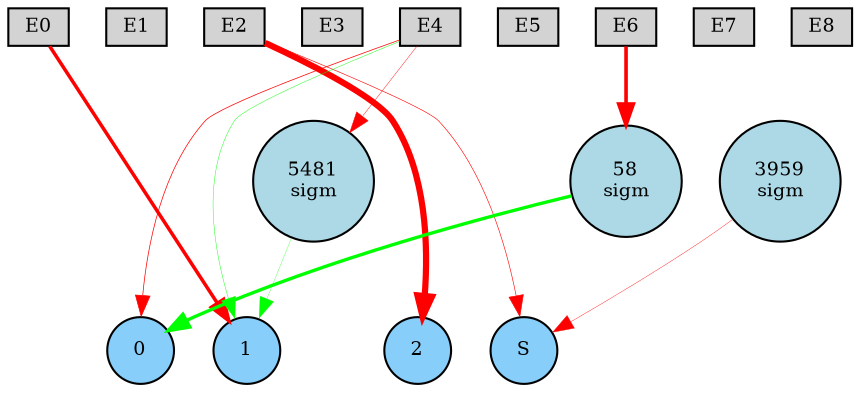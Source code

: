 digraph {
	node [fontsize=9 height=0.2 shape=circle width=0.2]
	subgraph inputs {
		node [shape=box style=filled]
		rank=source
		E0 [fillcolor=lightgray]
		E1 [fillcolor=lightgray]
		E0 -> E1 [style=invis]
		E2 [fillcolor=lightgray]
		E1 -> E2 [style=invis]
		E3 [fillcolor=lightgray]
		E2 -> E3 [style=invis]
		E4 [fillcolor=lightgray]
		E3 -> E4 [style=invis]
		E5 [fillcolor=lightgray]
		E4 -> E5 [style=invis]
		E6 [fillcolor=lightgray]
		E5 -> E6 [style=invis]
		E7 [fillcolor=lightgray]
		E6 -> E7 [style=invis]
		E8 [fillcolor=lightgray]
		E7 -> E8 [style=invis]
	}
	subgraph outputs {
		node [style=filled]
		rank=sink
		0 [fillcolor=lightskyblue fontsize=9 height=0.2 shape=circle width=0.2]
		1 [fillcolor=lightskyblue fontsize=9 height=0.2 shape=circle width=0.2]
		0 -> 1 [style=invis]
		2 [fillcolor=lightskyblue fontsize=9 height=0.2 shape=circle width=0.2]
		1 -> 2 [style=invis]
		S [fillcolor=lightskyblue fontsize=9 height=0.2 shape=circle width=0.2]
		2 -> S [style=invis]
	}
	5481 [label="5481
sigm" fillcolor=lightblue style=filled]
	3959 [label="3959
sigm" fillcolor=lightblue style=filled]
	58 [label="58
sigm" fillcolor=lightblue style=filled]
	E0 -> 1 [color=red penwidth=1.6850952050312 style=solid]
	E2 -> 2 [color=red penwidth=2.980653449594264 style=solid]
	58 -> 0 [color=green penwidth=1.6081473543154545 style=solid]
	E6 -> 58 [color=red penwidth=1.7376272707569478 style=solid]
	E2 -> S [color=red penwidth=0.2917896721535227 style=solid]
	E4 -> 1 [color=green penwidth=0.20669841596527563 style=solid]
	3959 -> S [color=red penwidth=0.185537468078804 style=solid]
	E4 -> 0 [color=red penwidth=0.35020893958793764 style=solid]
	E4 -> 5481 [color=red penwidth=0.20090074878619213 style=solid]
	5481 -> 1 [color=green penwidth=0.13186342523376673 style=solid]
}
